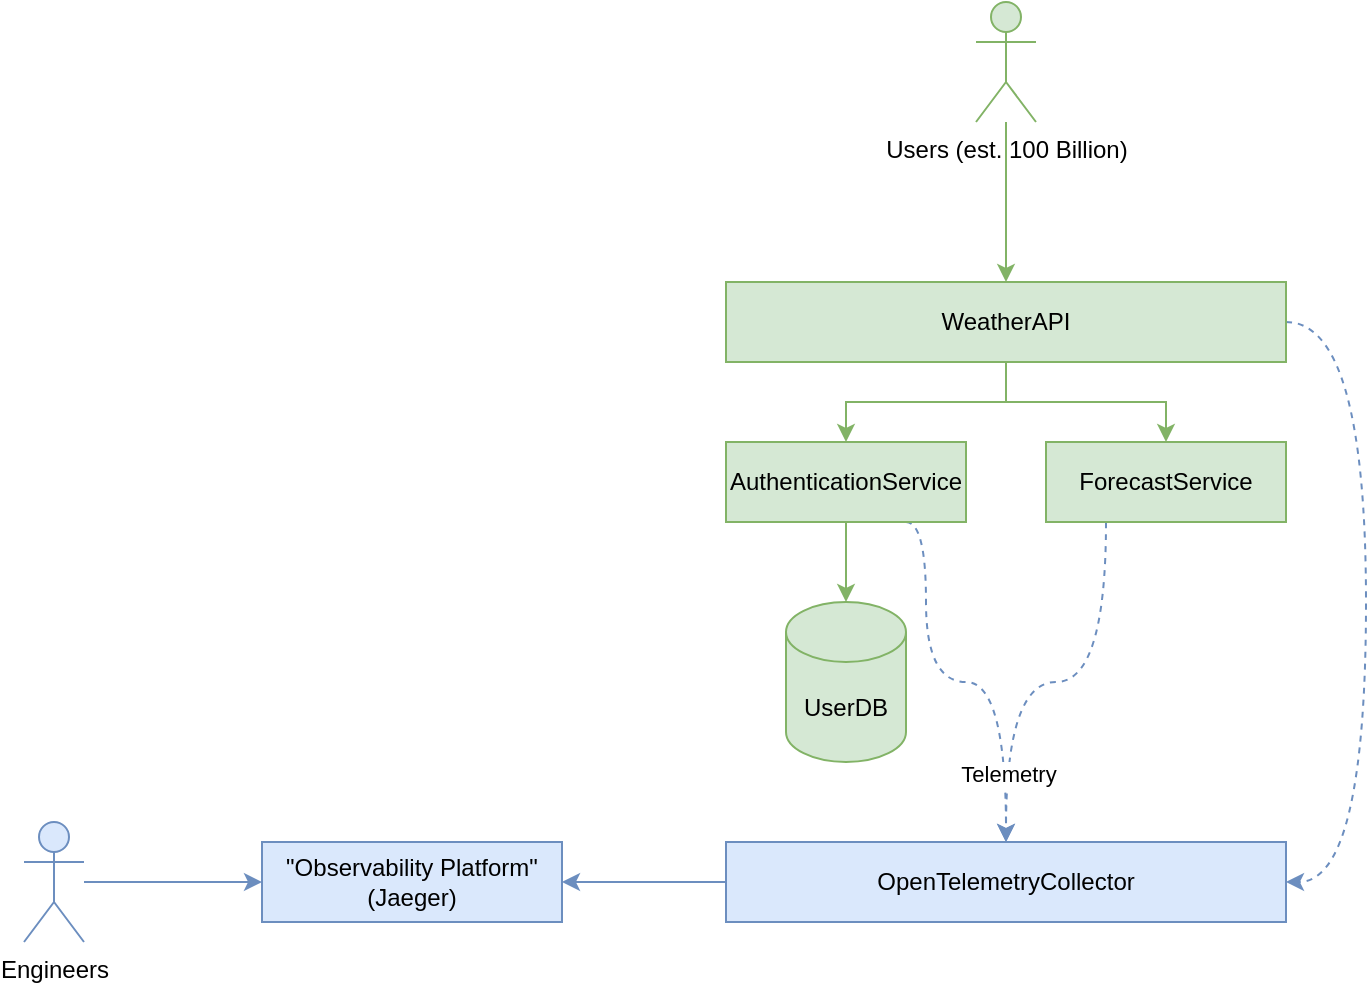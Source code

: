 <mxfile version="22.1.18" type="device">
  <diagram name="Page-1" id="Xpgr4c3TMIorlWeTF0We">
    <mxGraphModel dx="1518" dy="881" grid="0" gridSize="10" guides="1" tooltips="1" connect="1" arrows="1" fold="1" page="1" pageScale="1" pageWidth="827" pageHeight="1169" math="0" shadow="0">
      <root>
        <mxCell id="0" />
        <mxCell id="1" parent="0" />
        <mxCell id="m_J02QAU1l_-xuuvemvF-1" value="UserDB" style="shape=cylinder3;whiteSpace=wrap;html=1;boundedLbl=1;backgroundOutline=1;size=15;fillColor=#d5e8d4;strokeColor=#82b366;" vertex="1" parent="1">
          <mxGeometry x="430" y="400" width="60" height="80" as="geometry" />
        </mxCell>
        <mxCell id="m_J02QAU1l_-xuuvemvF-7" style="edgeStyle=orthogonalEdgeStyle;rounded=0;orthogonalLoop=1;jettySize=auto;html=1;fillColor=#d5e8d4;strokeColor=#82b366;" edge="1" parent="1" source="m_J02QAU1l_-xuuvemvF-2" target="m_J02QAU1l_-xuuvemvF-4">
          <mxGeometry relative="1" as="geometry" />
        </mxCell>
        <mxCell id="m_J02QAU1l_-xuuvemvF-8" style="edgeStyle=orthogonalEdgeStyle;rounded=0;orthogonalLoop=1;jettySize=auto;html=1;entryX=0.5;entryY=0;entryDx=0;entryDy=0;fillColor=#d5e8d4;strokeColor=#82b366;" edge="1" parent="1" source="m_J02QAU1l_-xuuvemvF-2" target="m_J02QAU1l_-xuuvemvF-3">
          <mxGeometry relative="1" as="geometry" />
        </mxCell>
        <mxCell id="m_J02QAU1l_-xuuvemvF-18" style="edgeStyle=orthogonalEdgeStyle;rounded=0;orthogonalLoop=1;jettySize=auto;html=1;exitX=1;exitY=0.5;exitDx=0;exitDy=0;entryX=1;entryY=0.5;entryDx=0;entryDy=0;curved=1;dashed=1;fillColor=#dae8fc;strokeColor=#6c8ebf;" edge="1" parent="1" source="m_J02QAU1l_-xuuvemvF-2" target="m_J02QAU1l_-xuuvemvF-10">
          <mxGeometry relative="1" as="geometry">
            <Array as="points">
              <mxPoint x="720" y="260" />
              <mxPoint x="720" y="540" />
            </Array>
          </mxGeometry>
        </mxCell>
        <mxCell id="m_J02QAU1l_-xuuvemvF-2" value="WeatherAPI" style="rounded=0;whiteSpace=wrap;html=1;fillColor=#d5e8d4;strokeColor=#82b366;" vertex="1" parent="1">
          <mxGeometry x="400" y="240" width="280" height="40" as="geometry" />
        </mxCell>
        <mxCell id="m_J02QAU1l_-xuuvemvF-17" style="edgeStyle=orthogonalEdgeStyle;rounded=0;orthogonalLoop=1;jettySize=auto;html=1;entryX=0.5;entryY=0;entryDx=0;entryDy=0;curved=1;dashed=1;exitX=0.25;exitY=1;exitDx=0;exitDy=0;fillColor=#dae8fc;strokeColor=#6c8ebf;" edge="1" parent="1" source="m_J02QAU1l_-xuuvemvF-3" target="m_J02QAU1l_-xuuvemvF-10">
          <mxGeometry relative="1" as="geometry" />
        </mxCell>
        <mxCell id="m_J02QAU1l_-xuuvemvF-3" value="ForecastService" style="rounded=0;whiteSpace=wrap;html=1;fillColor=#d5e8d4;strokeColor=#82b366;" vertex="1" parent="1">
          <mxGeometry x="560" y="320" width="120" height="40" as="geometry" />
        </mxCell>
        <mxCell id="m_J02QAU1l_-xuuvemvF-9" style="edgeStyle=orthogonalEdgeStyle;rounded=0;orthogonalLoop=1;jettySize=auto;html=1;fillColor=#d5e8d4;strokeColor=#82b366;" edge="1" parent="1" source="m_J02QAU1l_-xuuvemvF-4" target="m_J02QAU1l_-xuuvemvF-1">
          <mxGeometry relative="1" as="geometry" />
        </mxCell>
        <mxCell id="m_J02QAU1l_-xuuvemvF-16" style="rounded=0;orthogonalLoop=1;jettySize=auto;html=1;exitX=0.75;exitY=1;exitDx=0;exitDy=0;entryX=0.5;entryY=0;entryDx=0;entryDy=0;dashed=1;edgeStyle=orthogonalEdgeStyle;curved=1;fillColor=#dae8fc;strokeColor=#6c8ebf;" edge="1" parent="1" source="m_J02QAU1l_-xuuvemvF-4" target="m_J02QAU1l_-xuuvemvF-10">
          <mxGeometry relative="1" as="geometry">
            <Array as="points">
              <mxPoint x="500" y="360" />
              <mxPoint x="500" y="440" />
              <mxPoint x="540" y="440" />
            </Array>
          </mxGeometry>
        </mxCell>
        <mxCell id="m_J02QAU1l_-xuuvemvF-24" value="Telemetry" style="edgeLabel;html=1;align=center;verticalAlign=middle;resizable=0;points=[];" vertex="1" connectable="0" parent="m_J02QAU1l_-xuuvemvF-16">
          <mxGeometry x="0.676" y="1" relative="1" as="geometry">
            <mxPoint as="offset" />
          </mxGeometry>
        </mxCell>
        <mxCell id="m_J02QAU1l_-xuuvemvF-4" value="AuthenticationService" style="rounded=0;whiteSpace=wrap;html=1;fillColor=#d5e8d4;strokeColor=#82b366;" vertex="1" parent="1">
          <mxGeometry x="400" y="320" width="120" height="40" as="geometry" />
        </mxCell>
        <mxCell id="m_J02QAU1l_-xuuvemvF-6" value="" style="edgeStyle=orthogonalEdgeStyle;rounded=0;orthogonalLoop=1;jettySize=auto;html=1;fillColor=#d5e8d4;strokeColor=#82b366;" edge="1" parent="1" source="m_J02QAU1l_-xuuvemvF-5" target="m_J02QAU1l_-xuuvemvF-2">
          <mxGeometry relative="1" as="geometry" />
        </mxCell>
        <mxCell id="m_J02QAU1l_-xuuvemvF-5" value="Users (est. 100 Billion)" style="shape=umlActor;verticalLabelPosition=bottom;verticalAlign=top;html=1;outlineConnect=0;fillColor=#d5e8d4;strokeColor=#82b366;" vertex="1" parent="1">
          <mxGeometry x="525" y="100" width="30" height="60" as="geometry" />
        </mxCell>
        <mxCell id="m_J02QAU1l_-xuuvemvF-19" style="edgeStyle=orthogonalEdgeStyle;rounded=0;orthogonalLoop=1;jettySize=auto;html=1;fillColor=#dae8fc;strokeColor=#6c8ebf;" edge="1" parent="1" source="m_J02QAU1l_-xuuvemvF-10" target="m_J02QAU1l_-xuuvemvF-11">
          <mxGeometry relative="1" as="geometry" />
        </mxCell>
        <mxCell id="m_J02QAU1l_-xuuvemvF-10" value="OpenTelemetryCollector" style="rounded=0;whiteSpace=wrap;html=1;fillColor=#dae8fc;strokeColor=#6c8ebf;" vertex="1" parent="1">
          <mxGeometry x="400" y="520" width="280" height="40" as="geometry" />
        </mxCell>
        <mxCell id="m_J02QAU1l_-xuuvemvF-11" value="&quot;Observability Platform&quot;&lt;br&gt;(Jaeger)" style="rounded=0;whiteSpace=wrap;html=1;fillColor=#dae8fc;strokeColor=#6c8ebf;" vertex="1" parent="1">
          <mxGeometry x="168" y="520" width="150" height="40" as="geometry" />
        </mxCell>
        <mxCell id="m_J02QAU1l_-xuuvemvF-22" style="edgeStyle=orthogonalEdgeStyle;rounded=0;orthogonalLoop=1;jettySize=auto;html=1;fillColor=#dae8fc;strokeColor=#6c8ebf;" edge="1" parent="1" source="m_J02QAU1l_-xuuvemvF-20" target="m_J02QAU1l_-xuuvemvF-11">
          <mxGeometry relative="1" as="geometry" />
        </mxCell>
        <mxCell id="m_J02QAU1l_-xuuvemvF-20" value="Engineers" style="shape=umlActor;verticalLabelPosition=bottom;verticalAlign=top;html=1;outlineConnect=0;fillColor=#dae8fc;strokeColor=#6c8ebf;" vertex="1" parent="1">
          <mxGeometry x="49" y="510" width="30" height="60" as="geometry" />
        </mxCell>
      </root>
    </mxGraphModel>
  </diagram>
</mxfile>
